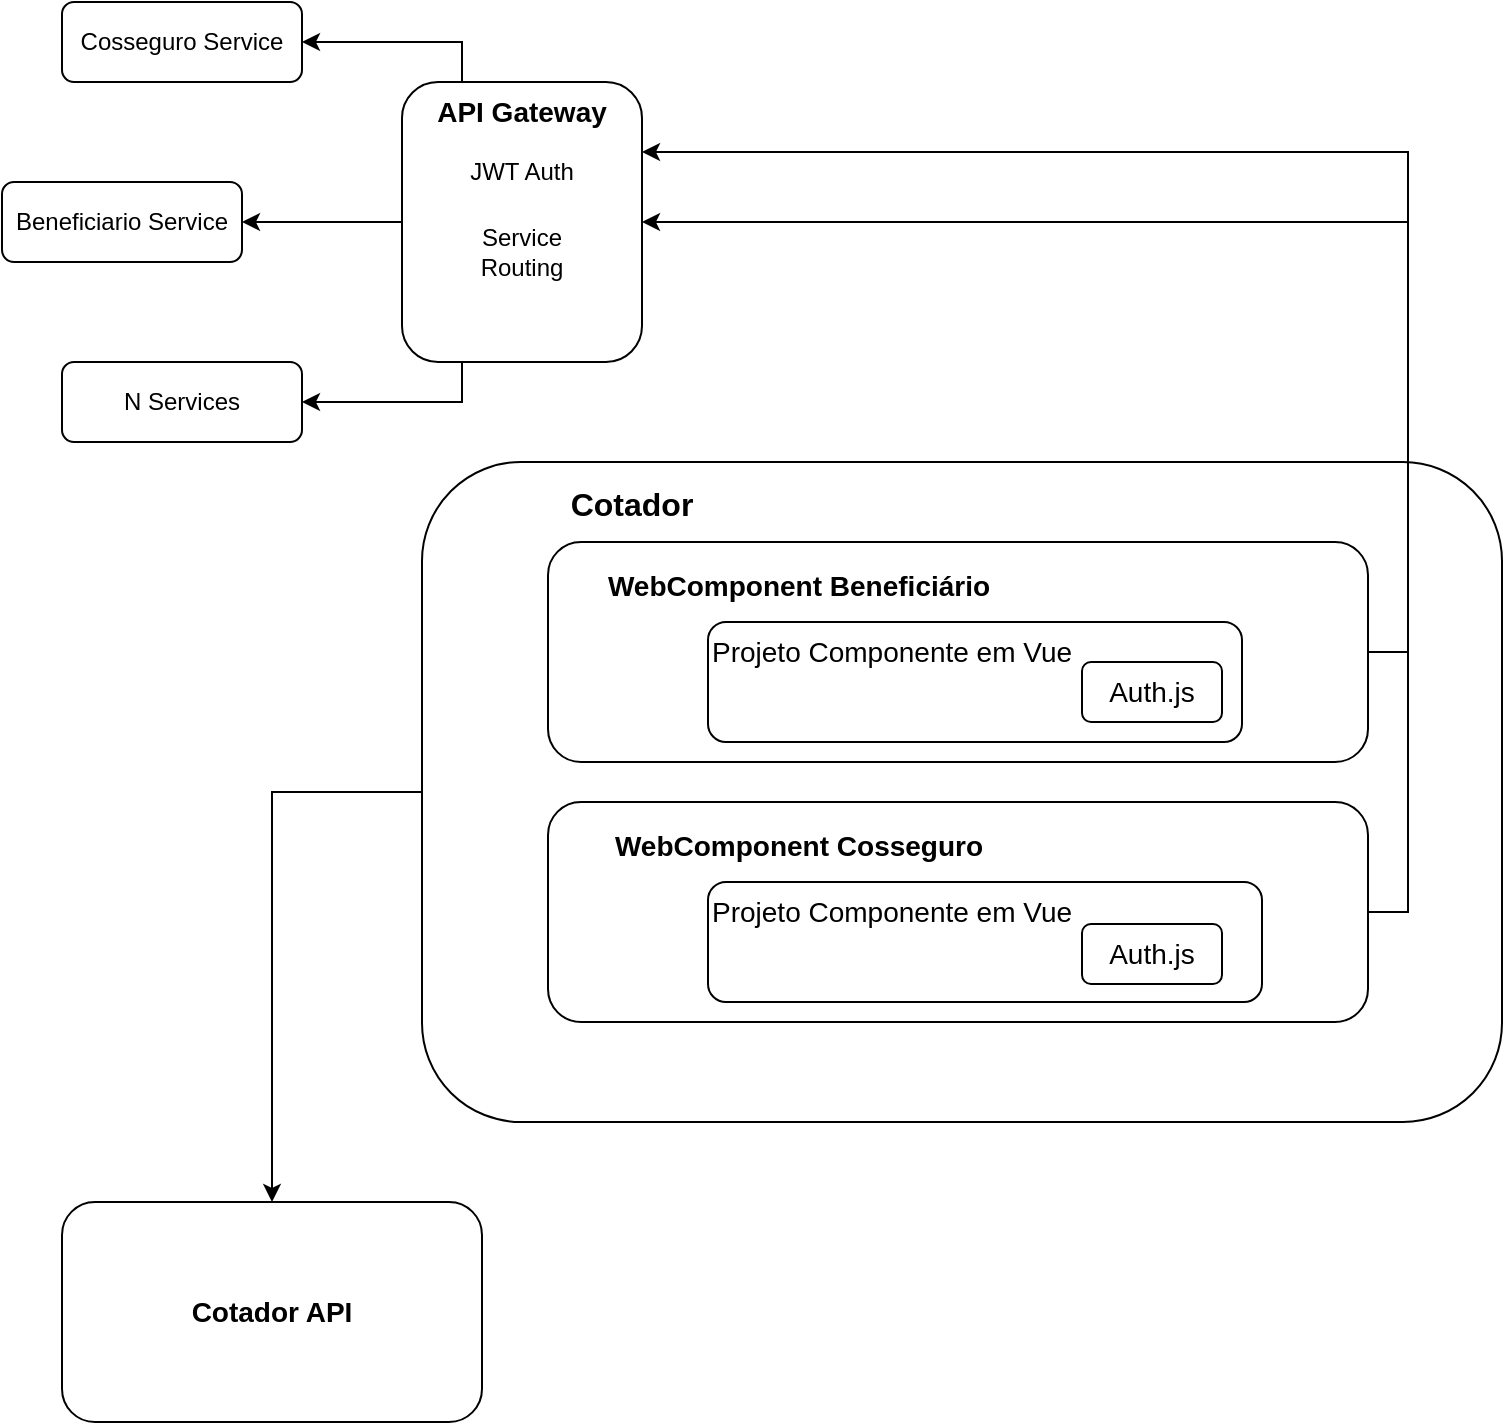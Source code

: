 <mxfile version="17.4.1" type="github">
  <diagram id="C5RBs43oDa-KdzZeNtuy" name="Page-1">
    <mxGraphModel dx="868" dy="450" grid="1" gridSize="10" guides="1" tooltips="1" connect="1" arrows="1" fold="1" page="1" pageScale="1" pageWidth="827" pageHeight="1169" math="0" shadow="0">
      <root>
        <mxCell id="WIyWlLk6GJQsqaUBKTNV-0" />
        <mxCell id="WIyWlLk6GJQsqaUBKTNV-1" parent="WIyWlLk6GJQsqaUBKTNV-0" />
        <mxCell id="PJzZO9aW4dWDXzAbzQnG-33" style="edgeStyle=orthogonalEdgeStyle;rounded=0;orthogonalLoop=1;jettySize=auto;html=1;exitX=0;exitY=0.5;exitDx=0;exitDy=0;fontSize=14;" edge="1" parent="WIyWlLk6GJQsqaUBKTNV-1" source="PJzZO9aW4dWDXzAbzQnG-26" target="PJzZO9aW4dWDXzAbzQnG-32">
          <mxGeometry relative="1" as="geometry" />
        </mxCell>
        <mxCell id="PJzZO9aW4dWDXzAbzQnG-26" value="" style="rounded=1;whiteSpace=wrap;html=1;fontSize=14;" vertex="1" parent="WIyWlLk6GJQsqaUBKTNV-1">
          <mxGeometry x="230" y="300" width="540" height="330" as="geometry" />
        </mxCell>
        <mxCell id="WIyWlLk6GJQsqaUBKTNV-3" value="Cosseguro Service" style="rounded=1;whiteSpace=wrap;html=1;fontSize=12;glass=0;strokeWidth=1;shadow=0;" parent="WIyWlLk6GJQsqaUBKTNV-1" vertex="1">
          <mxGeometry x="50" y="70" width="120" height="40" as="geometry" />
        </mxCell>
        <mxCell id="PJzZO9aW4dWDXzAbzQnG-3" value="Beneficiario Service" style="rounded=1;whiteSpace=wrap;html=1;fontSize=12;glass=0;strokeWidth=1;shadow=0;" vertex="1" parent="WIyWlLk6GJQsqaUBKTNV-1">
          <mxGeometry x="20" y="160" width="120" height="40" as="geometry" />
        </mxCell>
        <mxCell id="PJzZO9aW4dWDXzAbzQnG-4" value="N Services" style="rounded=1;whiteSpace=wrap;html=1;fontSize=12;glass=0;strokeWidth=1;shadow=0;" vertex="1" parent="WIyWlLk6GJQsqaUBKTNV-1">
          <mxGeometry x="50" y="250" width="120" height="40" as="geometry" />
        </mxCell>
        <mxCell id="PJzZO9aW4dWDXzAbzQnG-9" style="edgeStyle=orthogonalEdgeStyle;rounded=0;orthogonalLoop=1;jettySize=auto;html=1;exitX=0.25;exitY=0;exitDx=0;exitDy=0;entryX=1;entryY=0.5;entryDx=0;entryDy=0;" edge="1" parent="WIyWlLk6GJQsqaUBKTNV-1" source="PJzZO9aW4dWDXzAbzQnG-5" target="WIyWlLk6GJQsqaUBKTNV-3">
          <mxGeometry relative="1" as="geometry" />
        </mxCell>
        <mxCell id="PJzZO9aW4dWDXzAbzQnG-10" style="edgeStyle=orthogonalEdgeStyle;rounded=0;orthogonalLoop=1;jettySize=auto;html=1;exitX=0;exitY=0.5;exitDx=0;exitDy=0;entryX=1;entryY=0.5;entryDx=0;entryDy=0;" edge="1" parent="WIyWlLk6GJQsqaUBKTNV-1" source="PJzZO9aW4dWDXzAbzQnG-5" target="PJzZO9aW4dWDXzAbzQnG-3">
          <mxGeometry relative="1" as="geometry" />
        </mxCell>
        <mxCell id="PJzZO9aW4dWDXzAbzQnG-11" style="edgeStyle=orthogonalEdgeStyle;rounded=0;orthogonalLoop=1;jettySize=auto;html=1;exitX=0.25;exitY=1;exitDx=0;exitDy=0;entryX=1;entryY=0.5;entryDx=0;entryDy=0;" edge="1" parent="WIyWlLk6GJQsqaUBKTNV-1" source="PJzZO9aW4dWDXzAbzQnG-5" target="PJzZO9aW4dWDXzAbzQnG-4">
          <mxGeometry relative="1" as="geometry" />
        </mxCell>
        <mxCell id="PJzZO9aW4dWDXzAbzQnG-5" value="API Gateway" style="rounded=1;whiteSpace=wrap;html=1;fontSize=14;glass=0;strokeWidth=1;shadow=0;verticalAlign=top;fontStyle=1" vertex="1" parent="WIyWlLk6GJQsqaUBKTNV-1">
          <mxGeometry x="220" y="110" width="120" height="140" as="geometry" />
        </mxCell>
        <mxCell id="PJzZO9aW4dWDXzAbzQnG-14" value="JWT Auth" style="text;html=1;strokeColor=none;fillColor=none;align=center;verticalAlign=middle;whiteSpace=wrap;rounded=0;" vertex="1" parent="WIyWlLk6GJQsqaUBKTNV-1">
          <mxGeometry x="250" y="140" width="60" height="30" as="geometry" />
        </mxCell>
        <mxCell id="PJzZO9aW4dWDXzAbzQnG-15" value="Service Routing" style="text;html=1;strokeColor=none;fillColor=none;align=center;verticalAlign=middle;whiteSpace=wrap;rounded=0;" vertex="1" parent="WIyWlLk6GJQsqaUBKTNV-1">
          <mxGeometry x="250" y="180" width="60" height="30" as="geometry" />
        </mxCell>
        <mxCell id="PJzZO9aW4dWDXzAbzQnG-36" style="edgeStyle=orthogonalEdgeStyle;rounded=0;orthogonalLoop=1;jettySize=auto;html=1;exitX=1;exitY=0.5;exitDx=0;exitDy=0;entryX=1;entryY=0.5;entryDx=0;entryDy=0;fontSize=14;" edge="1" parent="WIyWlLk6GJQsqaUBKTNV-1" source="PJzZO9aW4dWDXzAbzQnG-19" target="PJzZO9aW4dWDXzAbzQnG-5">
          <mxGeometry relative="1" as="geometry" />
        </mxCell>
        <mxCell id="PJzZO9aW4dWDXzAbzQnG-19" value="" style="rounded=1;whiteSpace=wrap;html=1;fontSize=14;" vertex="1" parent="WIyWlLk6GJQsqaUBKTNV-1">
          <mxGeometry x="293" y="340" width="410" height="110" as="geometry" />
        </mxCell>
        <mxCell id="PJzZO9aW4dWDXzAbzQnG-16" value="Projeto Componente em Vue" style="rounded=1;whiteSpace=wrap;html=1;fontSize=14;verticalAlign=top;align=left;" vertex="1" parent="WIyWlLk6GJQsqaUBKTNV-1">
          <mxGeometry x="373" y="380" width="267" height="60" as="geometry" />
        </mxCell>
        <mxCell id="PJzZO9aW4dWDXzAbzQnG-20" value="WebComponent Beneficiário" style="text;html=1;strokeColor=none;fillColor=none;align=center;verticalAlign=middle;whiteSpace=wrap;rounded=0;fontSize=14;fontStyle=1" vertex="1" parent="WIyWlLk6GJQsqaUBKTNV-1">
          <mxGeometry x="307" y="347" width="223" height="30" as="geometry" />
        </mxCell>
        <mxCell id="PJzZO9aW4dWDXzAbzQnG-35" style="edgeStyle=orthogonalEdgeStyle;rounded=0;orthogonalLoop=1;jettySize=auto;html=1;exitX=1;exitY=0.5;exitDx=0;exitDy=0;entryX=1;entryY=0.25;entryDx=0;entryDy=0;fontSize=14;" edge="1" parent="WIyWlLk6GJQsqaUBKTNV-1" source="PJzZO9aW4dWDXzAbzQnG-21" target="PJzZO9aW4dWDXzAbzQnG-5">
          <mxGeometry relative="1" as="geometry" />
        </mxCell>
        <mxCell id="PJzZO9aW4dWDXzAbzQnG-21" value="" style="rounded=1;whiteSpace=wrap;html=1;fontSize=14;" vertex="1" parent="WIyWlLk6GJQsqaUBKTNV-1">
          <mxGeometry x="293" y="470" width="410" height="110" as="geometry" />
        </mxCell>
        <mxCell id="PJzZO9aW4dWDXzAbzQnG-23" value="Projeto Componente em Vue" style="rounded=1;whiteSpace=wrap;html=1;fontSize=14;verticalAlign=top;align=left;" vertex="1" parent="WIyWlLk6GJQsqaUBKTNV-1">
          <mxGeometry x="373" y="510" width="277" height="60" as="geometry" />
        </mxCell>
        <mxCell id="PJzZO9aW4dWDXzAbzQnG-25" value="WebComponent Cosseguro" style="text;html=1;strokeColor=none;fillColor=none;align=center;verticalAlign=middle;whiteSpace=wrap;rounded=0;fontSize=14;fontStyle=1" vertex="1" parent="WIyWlLk6GJQsqaUBKTNV-1">
          <mxGeometry x="307" y="477" width="223" height="30" as="geometry" />
        </mxCell>
        <mxCell id="PJzZO9aW4dWDXzAbzQnG-27" value="Cotador" style="text;html=1;strokeColor=none;fillColor=none;align=center;verticalAlign=middle;whiteSpace=wrap;rounded=0;fontSize=16;fontStyle=1" vertex="1" parent="WIyWlLk6GJQsqaUBKTNV-1">
          <mxGeometry x="305" y="306" width="60" height="30" as="geometry" />
        </mxCell>
        <mxCell id="PJzZO9aW4dWDXzAbzQnG-30" value="Auth.js" style="rounded=1;whiteSpace=wrap;html=1;fontSize=14;" vertex="1" parent="WIyWlLk6GJQsqaUBKTNV-1">
          <mxGeometry x="560" y="400" width="70" height="30" as="geometry" />
        </mxCell>
        <mxCell id="PJzZO9aW4dWDXzAbzQnG-31" value="Auth.js" style="rounded=1;whiteSpace=wrap;html=1;fontSize=14;" vertex="1" parent="WIyWlLk6GJQsqaUBKTNV-1">
          <mxGeometry x="560" y="531" width="70" height="30" as="geometry" />
        </mxCell>
        <mxCell id="PJzZO9aW4dWDXzAbzQnG-32" value="Cotador API" style="rounded=1;whiteSpace=wrap;html=1;fontSize=14;fontStyle=1" vertex="1" parent="WIyWlLk6GJQsqaUBKTNV-1">
          <mxGeometry x="50" y="670" width="210" height="110" as="geometry" />
        </mxCell>
      </root>
    </mxGraphModel>
  </diagram>
</mxfile>
